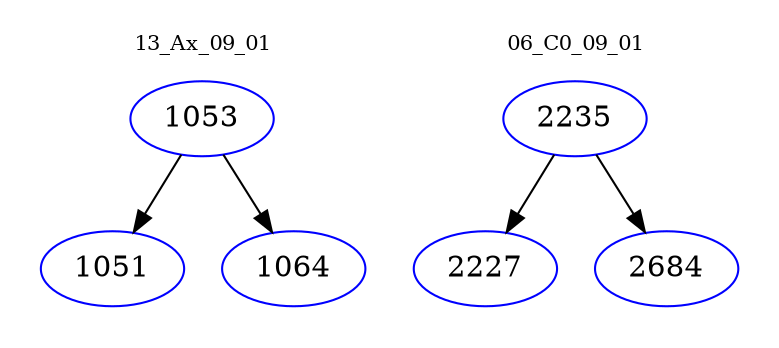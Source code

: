 digraph{
subgraph cluster_0 {
color = white
label = "13_Ax_09_01";
fontsize=10;
T0_1053 [label="1053", color="blue"]
T0_1053 -> T0_1051 [color="black"]
T0_1051 [label="1051", color="blue"]
T0_1053 -> T0_1064 [color="black"]
T0_1064 [label="1064", color="blue"]
}
subgraph cluster_1 {
color = white
label = "06_C0_09_01";
fontsize=10;
T1_2235 [label="2235", color="blue"]
T1_2235 -> T1_2227 [color="black"]
T1_2227 [label="2227", color="blue"]
T1_2235 -> T1_2684 [color="black"]
T1_2684 [label="2684", color="blue"]
}
}
